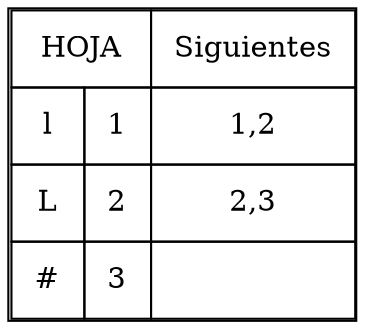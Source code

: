 digraph grafica{
rankdir=LR;
forcelabels= true;
node [shape = plain];
nodo14 [label = <<table border = '1' cellboder = '1' cellspacing='0' cellpadding='10'>
<tr>
<td COLSPAN='2'>HOJA</td>
<td>Siguientes</td>
</tr>
<tr>
<td>l</td>
<td>1</td>
<td>1,2</td>
</tr>
<tr>
<td>L</td>
<td>2</td>
<td>2,3</td>
</tr>
<tr>
<td>#</td>
<td>3</td>
<td></td>
</tr>
</table>>];

}